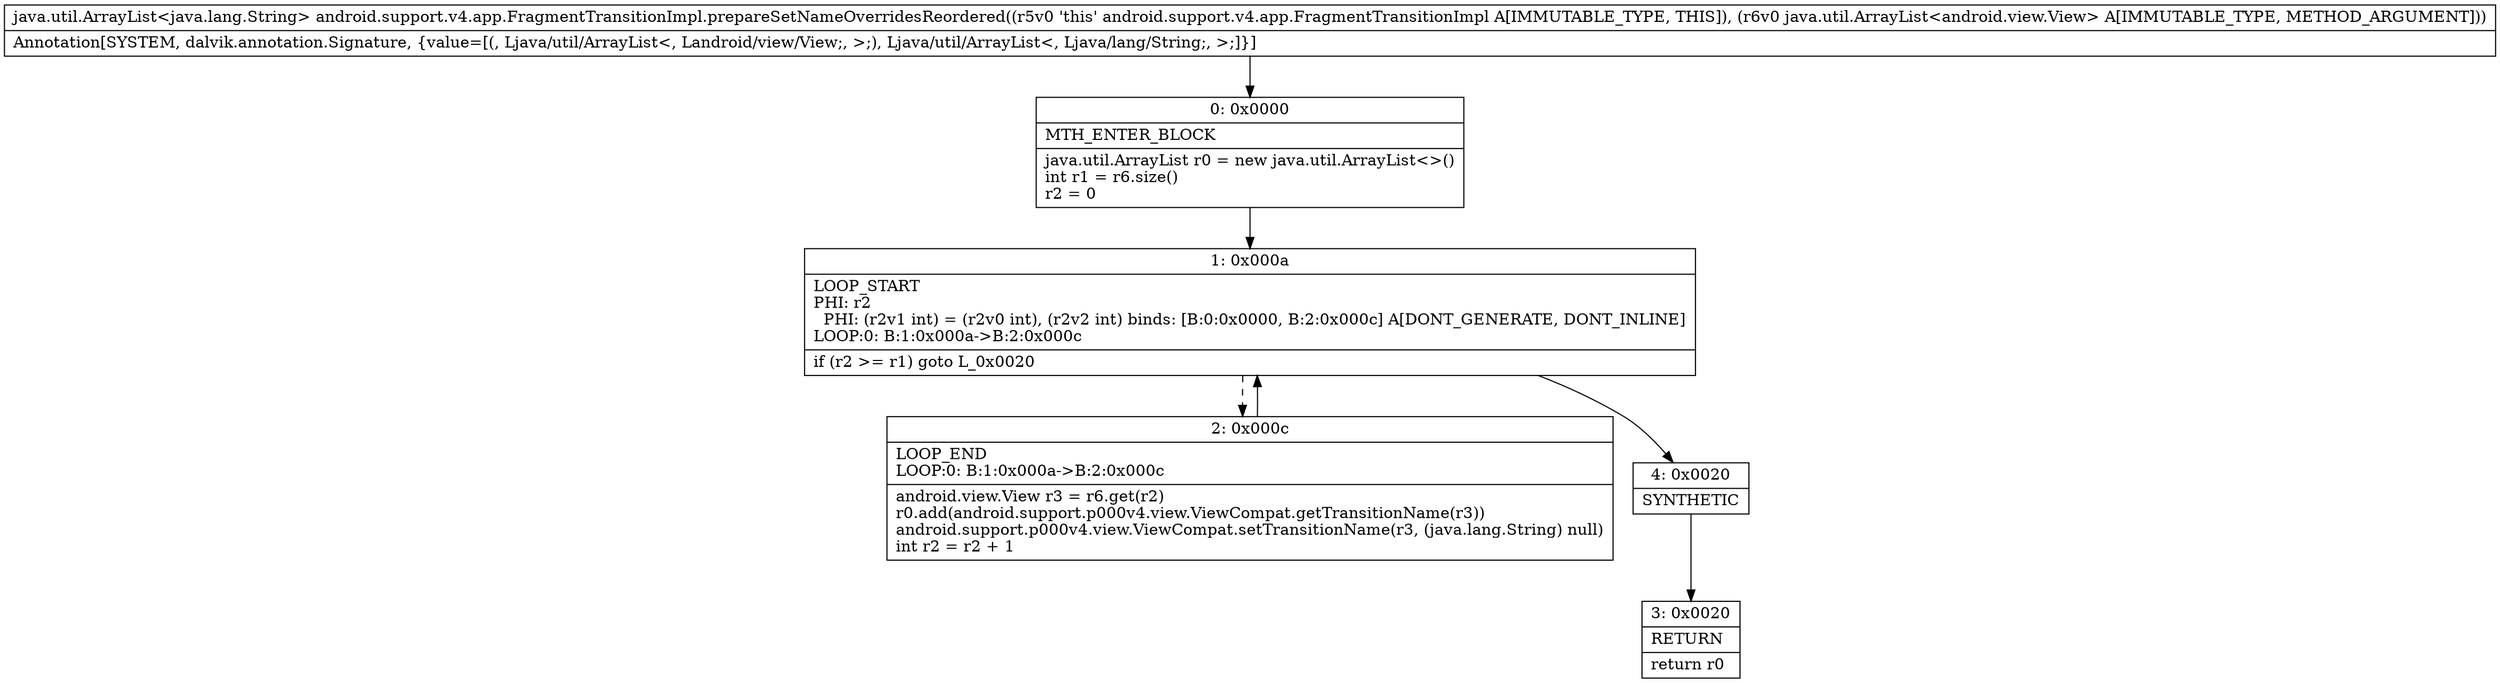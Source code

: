 digraph "CFG forandroid.support.v4.app.FragmentTransitionImpl.prepareSetNameOverridesReordered(Ljava\/util\/ArrayList;)Ljava\/util\/ArrayList;" {
Node_0 [shape=record,label="{0\:\ 0x0000|MTH_ENTER_BLOCK\l|java.util.ArrayList r0 = new java.util.ArrayList\<\>()\lint r1 = r6.size()\lr2 = 0\l}"];
Node_1 [shape=record,label="{1\:\ 0x000a|LOOP_START\lPHI: r2 \l  PHI: (r2v1 int) = (r2v0 int), (r2v2 int) binds: [B:0:0x0000, B:2:0x000c] A[DONT_GENERATE, DONT_INLINE]\lLOOP:0: B:1:0x000a\-\>B:2:0x000c\l|if (r2 \>= r1) goto L_0x0020\l}"];
Node_2 [shape=record,label="{2\:\ 0x000c|LOOP_END\lLOOP:0: B:1:0x000a\-\>B:2:0x000c\l|android.view.View r3 = r6.get(r2)\lr0.add(android.support.p000v4.view.ViewCompat.getTransitionName(r3))\landroid.support.p000v4.view.ViewCompat.setTransitionName(r3, (java.lang.String) null)\lint r2 = r2 + 1\l}"];
Node_3 [shape=record,label="{3\:\ 0x0020|RETURN\l|return r0\l}"];
Node_4 [shape=record,label="{4\:\ 0x0020|SYNTHETIC\l}"];
MethodNode[shape=record,label="{java.util.ArrayList\<java.lang.String\> android.support.v4.app.FragmentTransitionImpl.prepareSetNameOverridesReordered((r5v0 'this' android.support.v4.app.FragmentTransitionImpl A[IMMUTABLE_TYPE, THIS]), (r6v0 java.util.ArrayList\<android.view.View\> A[IMMUTABLE_TYPE, METHOD_ARGUMENT]))  | Annotation[SYSTEM, dalvik.annotation.Signature, \{value=[(, Ljava\/util\/ArrayList\<, Landroid\/view\/View;, \>;), Ljava\/util\/ArrayList\<, Ljava\/lang\/String;, \>;]\}]\l}"];
MethodNode -> Node_0;
Node_0 -> Node_1;
Node_1 -> Node_2[style=dashed];
Node_1 -> Node_4;
Node_2 -> Node_1;
Node_4 -> Node_3;
}

